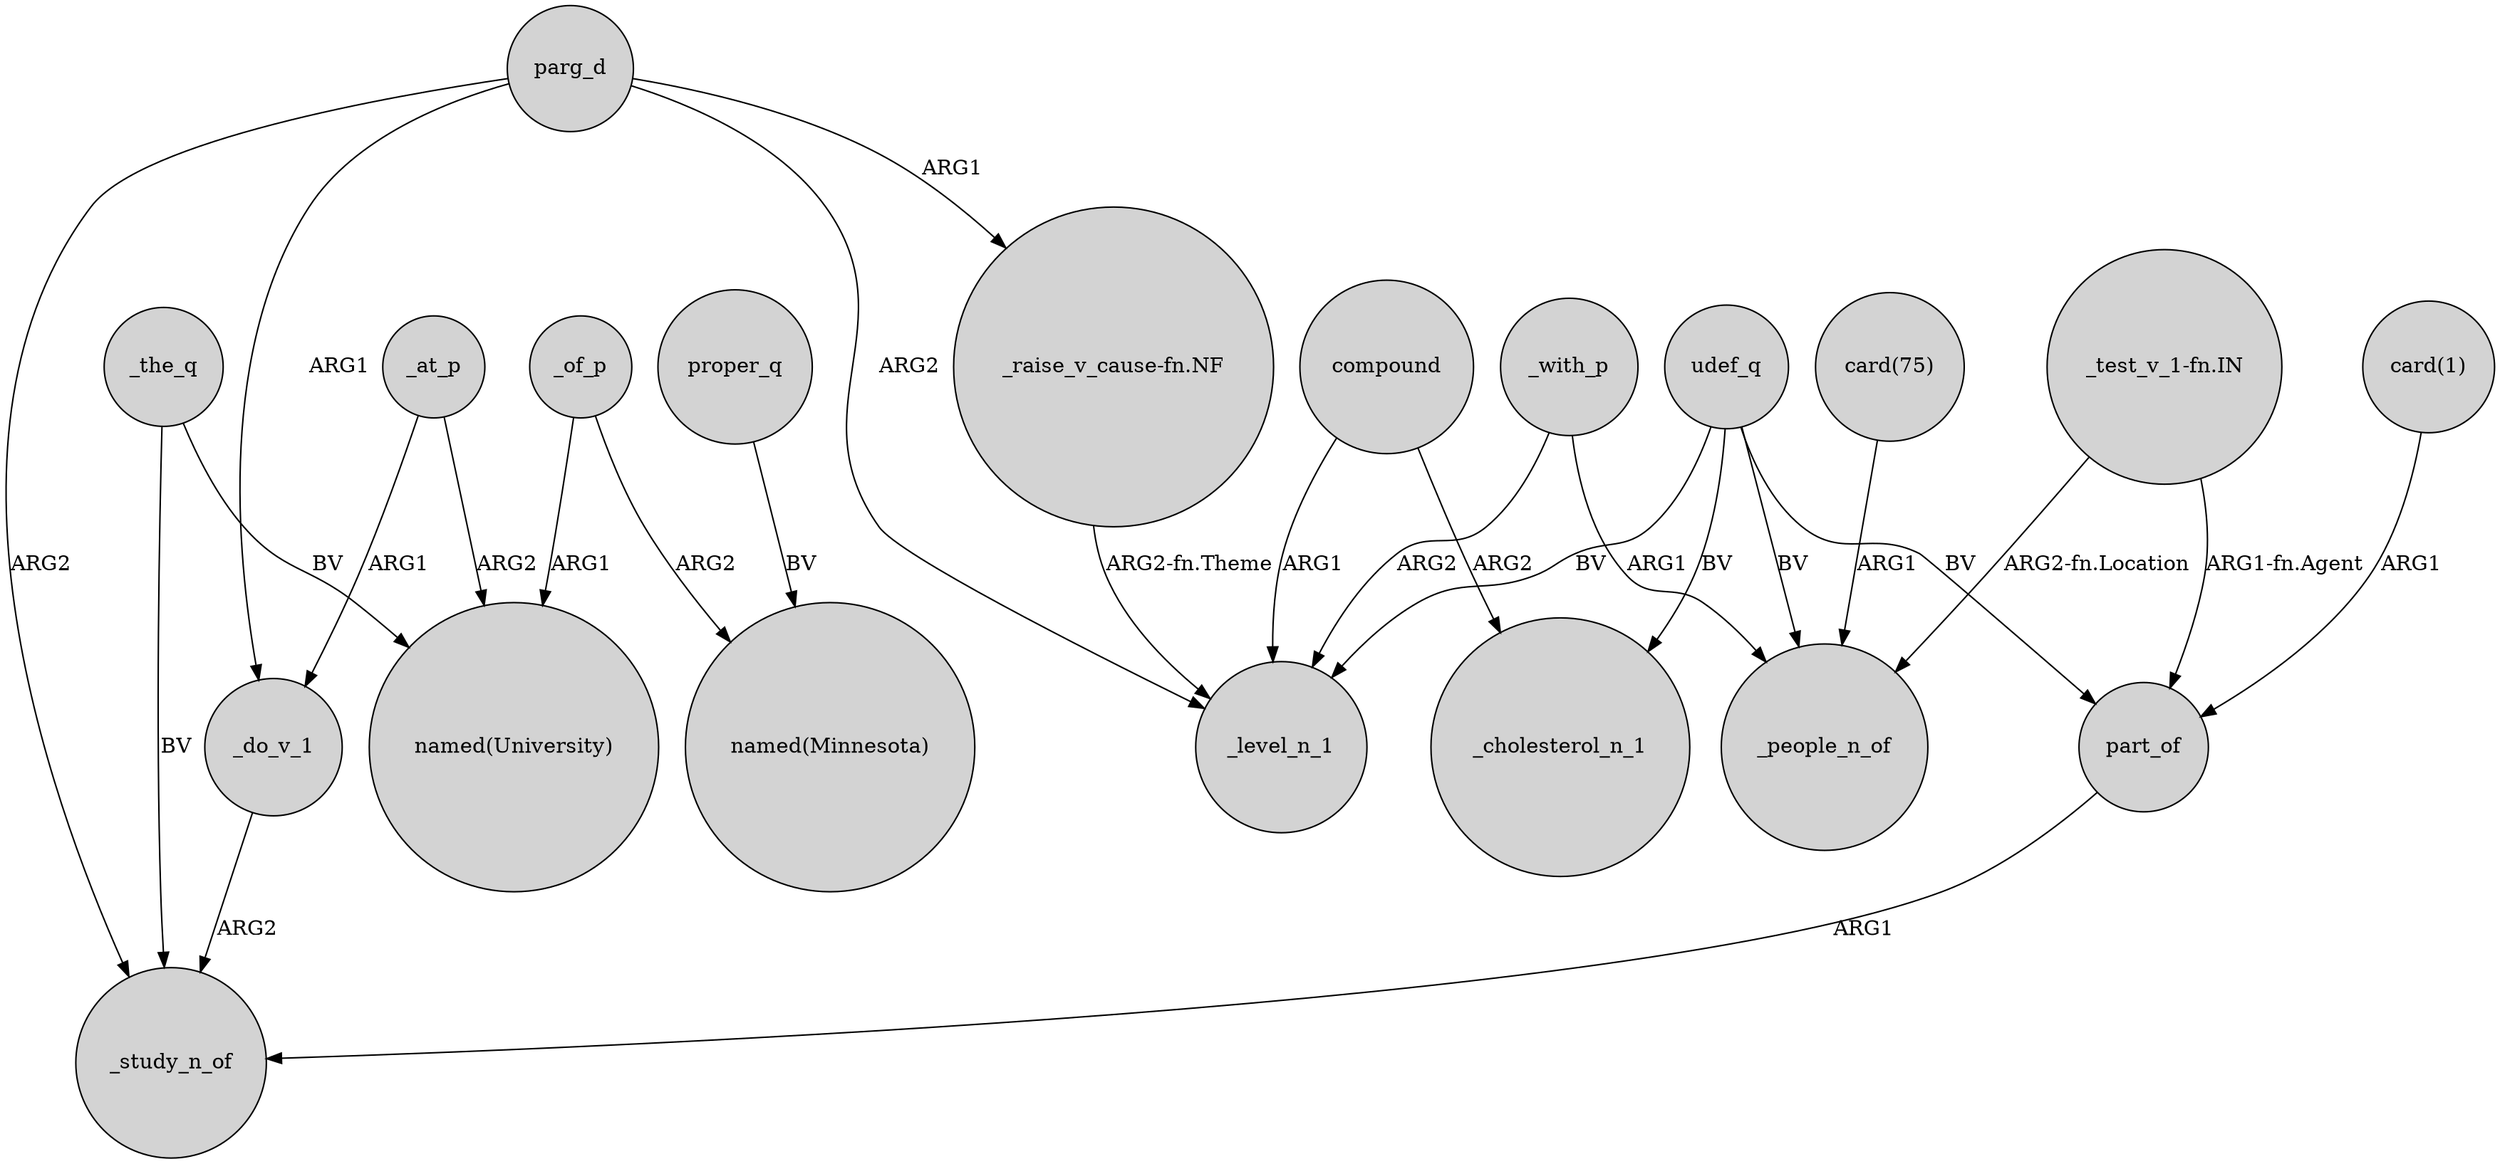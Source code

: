 digraph {
	node [shape=circle style=filled]
	_the_q -> _study_n_of [label=BV]
	parg_d -> _do_v_1 [label=ARG1]
	udef_q -> part_of [label=BV]
	parg_d -> _level_n_1 [label=ARG2]
	_with_p -> _level_n_1 [label=ARG2]
	"_raise_v_cause-fn.NF" -> _level_n_1 [label="ARG2-fn.Theme"]
	parg_d -> _study_n_of [label=ARG2]
	"card(75)" -> _people_n_of [label=ARG1]
	udef_q -> _cholesterol_n_1 [label=BV]
	_at_p -> _do_v_1 [label=ARG1]
	parg_d -> "_raise_v_cause-fn.NF" [label=ARG1]
	"_test_v_1-fn.IN" -> part_of [label="ARG1-fn.Agent"]
	_of_p -> "named(Minnesota)" [label=ARG2]
	part_of -> _study_n_of [label=ARG1]
	proper_q -> "named(Minnesota)" [label=BV]
	_do_v_1 -> _study_n_of [label=ARG2]
	_of_p -> "named(University)" [label=ARG1]
	udef_q -> _people_n_of [label=BV]
	udef_q -> _level_n_1 [label=BV]
	_at_p -> "named(University)" [label=ARG2]
	"card(1)" -> part_of [label=ARG1]
	_with_p -> _people_n_of [label=ARG1]
	"_test_v_1-fn.IN" -> _people_n_of [label="ARG2-fn.Location"]
	compound -> _cholesterol_n_1 [label=ARG2]
	compound -> _level_n_1 [label=ARG1]
	_the_q -> "named(University)" [label=BV]
}
